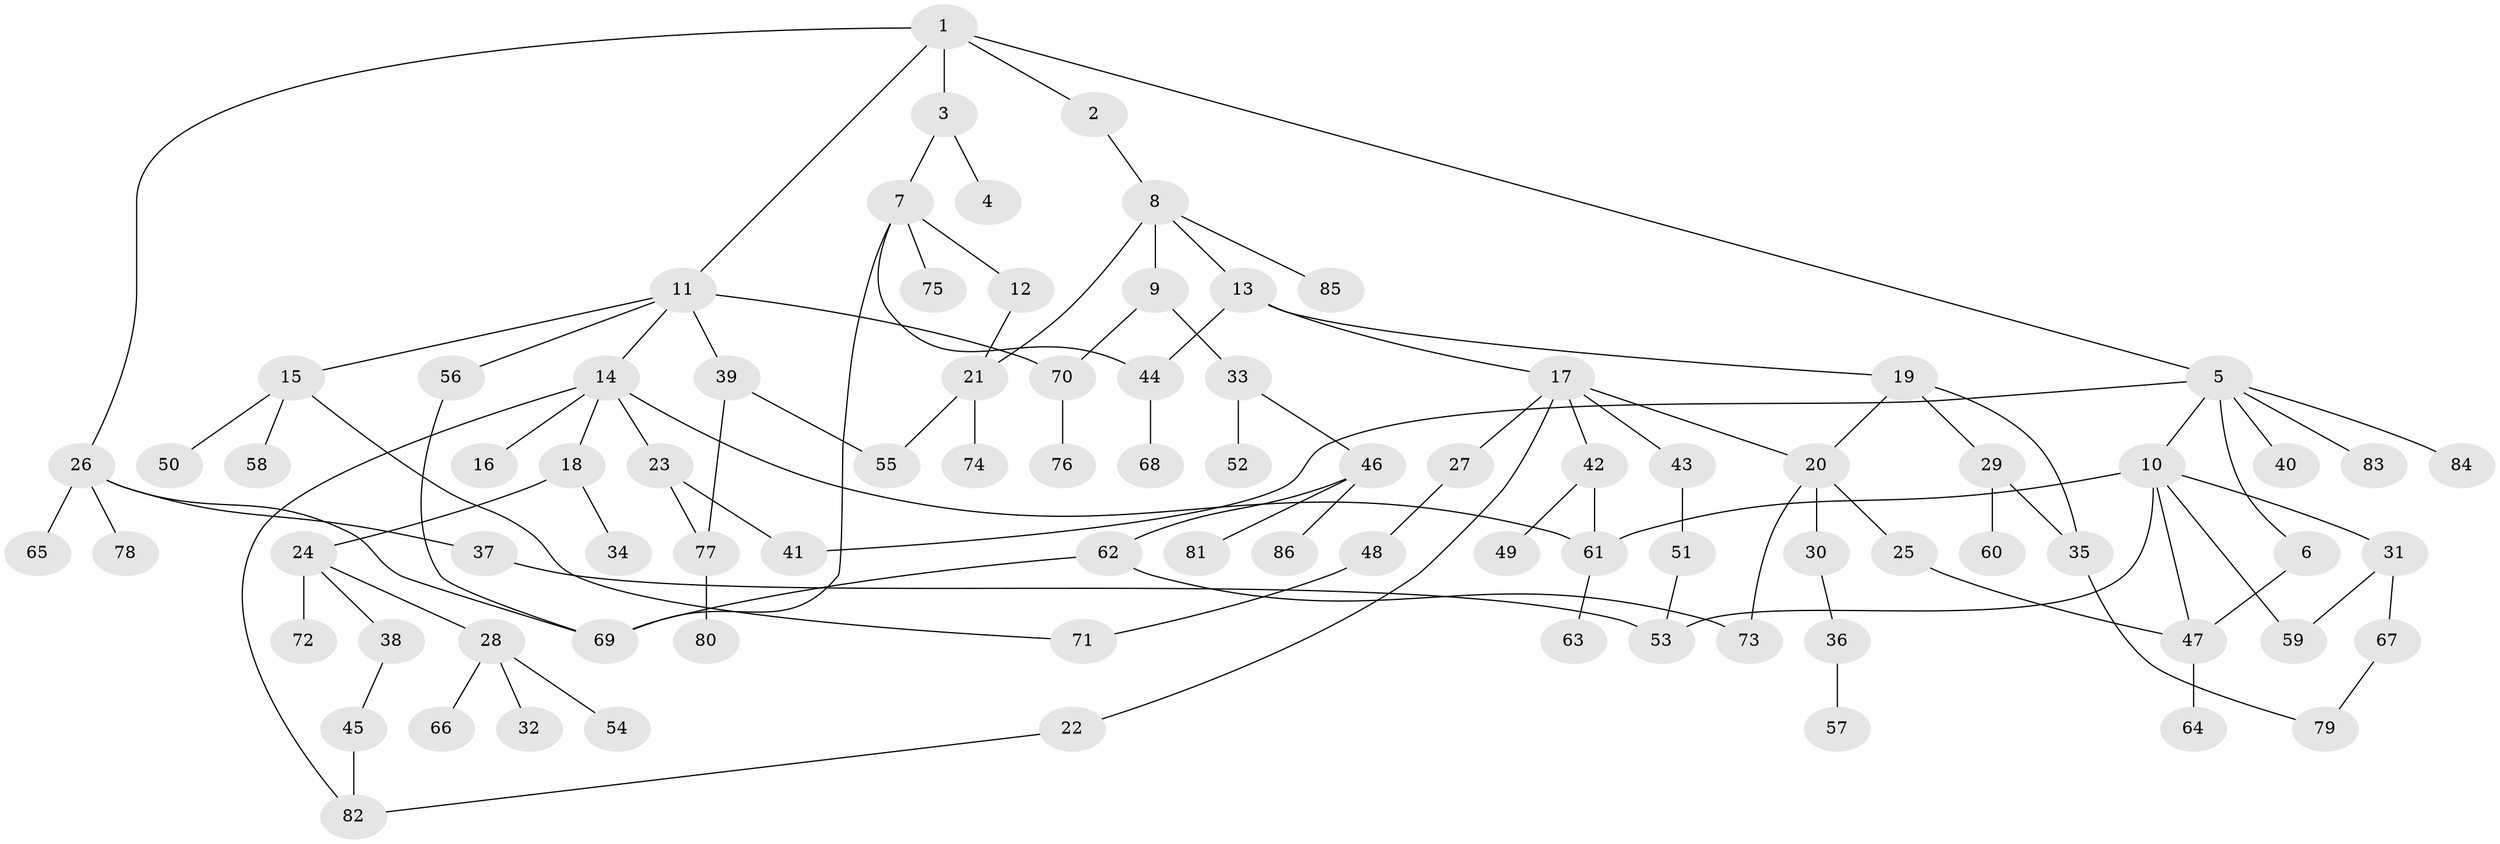 // Generated by graph-tools (version 1.1) at 2025/49/03/09/25 03:49:18]
// undirected, 86 vertices, 108 edges
graph export_dot {
graph [start="1"]
  node [color=gray90,style=filled];
  1;
  2;
  3;
  4;
  5;
  6;
  7;
  8;
  9;
  10;
  11;
  12;
  13;
  14;
  15;
  16;
  17;
  18;
  19;
  20;
  21;
  22;
  23;
  24;
  25;
  26;
  27;
  28;
  29;
  30;
  31;
  32;
  33;
  34;
  35;
  36;
  37;
  38;
  39;
  40;
  41;
  42;
  43;
  44;
  45;
  46;
  47;
  48;
  49;
  50;
  51;
  52;
  53;
  54;
  55;
  56;
  57;
  58;
  59;
  60;
  61;
  62;
  63;
  64;
  65;
  66;
  67;
  68;
  69;
  70;
  71;
  72;
  73;
  74;
  75;
  76;
  77;
  78;
  79;
  80;
  81;
  82;
  83;
  84;
  85;
  86;
  1 -- 2;
  1 -- 3;
  1 -- 5;
  1 -- 11;
  1 -- 26;
  2 -- 8;
  3 -- 4;
  3 -- 7;
  5 -- 6;
  5 -- 10;
  5 -- 40;
  5 -- 83;
  5 -- 84;
  5 -- 41;
  6 -- 47;
  7 -- 12;
  7 -- 44;
  7 -- 75;
  7 -- 69;
  8 -- 9;
  8 -- 13;
  8 -- 85;
  8 -- 21;
  9 -- 33;
  9 -- 70;
  10 -- 31;
  10 -- 53;
  10 -- 59;
  10 -- 61;
  10 -- 47;
  11 -- 14;
  11 -- 15;
  11 -- 39;
  11 -- 56;
  11 -- 70;
  12 -- 21;
  13 -- 17;
  13 -- 19;
  13 -- 44;
  14 -- 16;
  14 -- 18;
  14 -- 23;
  14 -- 61;
  14 -- 82;
  15 -- 50;
  15 -- 58;
  15 -- 71;
  17 -- 22;
  17 -- 27;
  17 -- 42;
  17 -- 43;
  17 -- 20;
  18 -- 24;
  18 -- 34;
  19 -- 20;
  19 -- 29;
  19 -- 35;
  20 -- 25;
  20 -- 30;
  20 -- 73;
  21 -- 74;
  21 -- 55;
  22 -- 82;
  23 -- 41;
  23 -- 77;
  24 -- 28;
  24 -- 38;
  24 -- 72;
  25 -- 47;
  26 -- 37;
  26 -- 65;
  26 -- 78;
  26 -- 69;
  27 -- 48;
  28 -- 32;
  28 -- 54;
  28 -- 66;
  29 -- 35;
  29 -- 60;
  30 -- 36;
  31 -- 59;
  31 -- 67;
  33 -- 46;
  33 -- 52;
  35 -- 79;
  36 -- 57;
  37 -- 53;
  38 -- 45;
  39 -- 55;
  39 -- 77;
  42 -- 49;
  42 -- 61;
  43 -- 51;
  44 -- 68;
  45 -- 82;
  46 -- 62;
  46 -- 81;
  46 -- 86;
  47 -- 64;
  48 -- 71;
  51 -- 53;
  56 -- 69;
  61 -- 63;
  62 -- 69;
  62 -- 73;
  67 -- 79;
  70 -- 76;
  77 -- 80;
}
